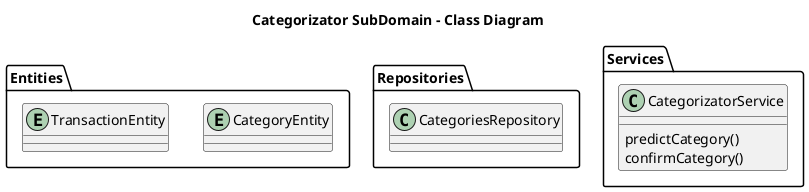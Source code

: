 @startuml

title Categorizator SubDomain - Class Diagram

folder Entities {
  entity CategoryEntity
  entity TransactionEntity
}

folder Repositories {
  class CategoriesRepository
}

folder Services {
  class CategorizatorService {
    predictCategory()
    confirmCategory()
  }
}

@enduml